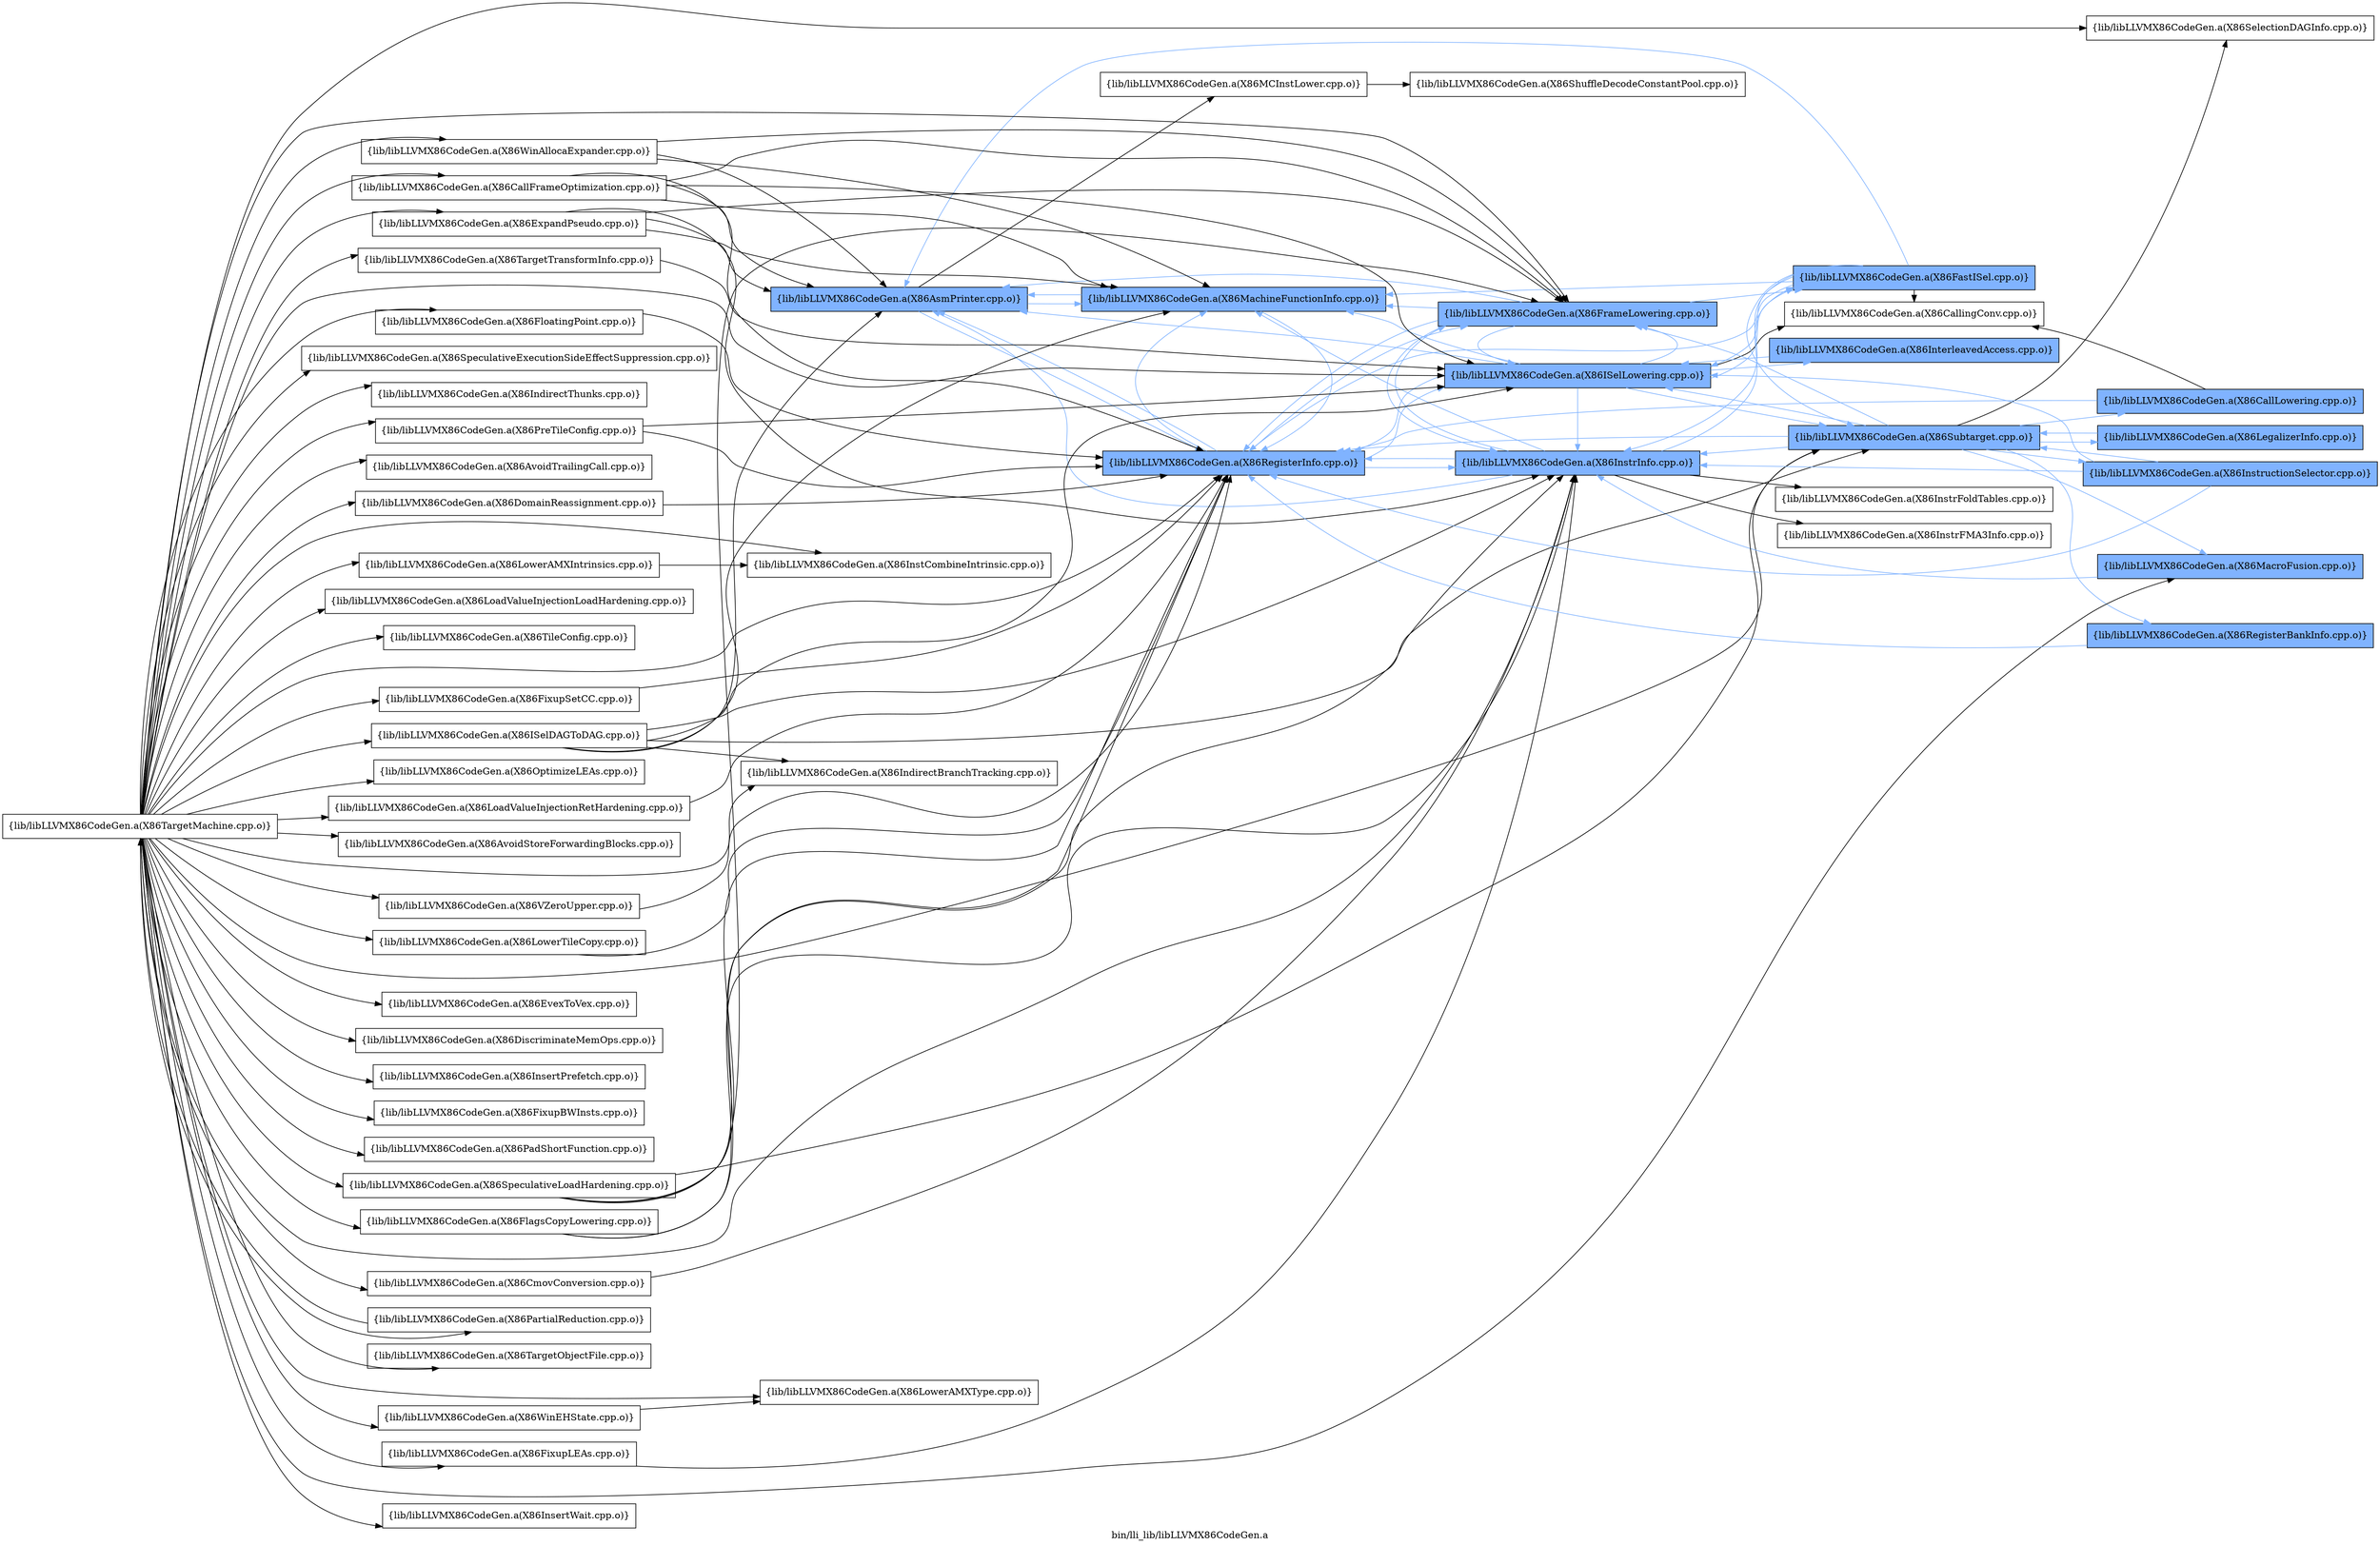 digraph "bin/lli_lib/libLLVMX86CodeGen.a" {
	label="bin/lli_lib/libLLVMX86CodeGen.a";
	rankdir=LR;
	{ rank=same; Node0x5563a43bf958;  }
	{ rank=same; Node0x5563a43be5a8; Node0x5563a43c2d88; Node0x5563a43bd0b8;  }
	{ rank=same; Node0x5563a43bf048; Node0x5563a43bdd88; Node0x5563a43bc528; Node0x5563a43bfdb8;  }
	{ rank=same; Node0x5563a43be198; Node0x5563a43beb98; Node0x5563a43be918; Node0x5563a43cf358; Node0x5563a43bc898; Node0x5563a43bfa98;  }

	Node0x5563a43bf958 [shape=record,shape=box,group=1,style=filled,fillcolor="0.600000 0.5 1",label="{lib/libLLVMX86CodeGen.a(X86AsmPrinter.cpp.o)}"];
	Node0x5563a43bf958 -> Node0x5563a43be5a8;
	Node0x5563a43bf958 -> Node0x5563a43c2d88[color="0.600000 0.5 1"];
	Node0x5563a43bf958 -> Node0x5563a43bd0b8[color="0.600000 0.5 1"];
	Node0x5563a43c5628 [shape=record,shape=box,group=0,label="{lib/libLLVMX86CodeGen.a(X86TargetMachine.cpp.o)}"];
	Node0x5563a43c5628 -> Node0x5563a43bd0b8;
	Node0x5563a43c5628 -> Node0x5563a43bdd88;
	Node0x5563a43c5628 -> Node0x5563a43bc528;
	Node0x5563a43c5628 -> Node0x5563a43bfdb8;
	Node0x5563a43c5628 -> Node0x5563a43cf358;
	Node0x5563a43c5628 -> Node0x5563a43cff88;
	Node0x5563a43c5628 -> Node0x5563a43c9048;
	Node0x5563a43c5628 -> Node0x5563a43c3b48;
	Node0x5563a43c5628 -> Node0x5563a43cce78;
	Node0x5563a43c5628 -> Node0x5563a43cc1f8;
	Node0x5563a43c5628 -> Node0x5563a43cc888;
	Node0x5563a43c5628 -> Node0x5563a43caf88;
	Node0x5563a43c5628 -> Node0x5563a43ca3f8;
	Node0x5563a43c5628 -> Node0x5563a43ca858;
	Node0x5563a43c5628 -> Node0x5563a43c8be8;
	Node0x5563a43c5628 -> Node0x5563a43c8468;
	Node0x5563a43c5628 -> Node0x5563a43d0988;
	Node0x5563a43c5628 -> Node0x5563a43d01b8;
	Node0x5563a43c5628 -> Node0x5563a43cfbc8;
	Node0x5563a43c5628 -> Node0x5563a43cf3f8;
	Node0x5563a43c5628 -> Node0x5563a43cee08;
	Node0x5563a43c5628 -> Node0x5563a43ce638;
	Node0x5563a43c5628 -> Node0x5563a43b5908;
	Node0x5563a43c5628 -> Node0x5563a43b61c8;
	Node0x5563a43c5628 -> Node0x5563a43b54a8;
	Node0x5563a43c5628 -> Node0x5563a43b48c8;
	Node0x5563a43c5628 -> Node0x5563a43bdce8;
	Node0x5563a43c5628 -> Node0x5563a43bd388;
	Node0x5563a43c5628 -> Node0x5563a43bcb18;
	Node0x5563a43c5628 -> Node0x5563a43bcd48;
	Node0x5563a43c5628 -> Node0x5563a43bb448;
	Node0x5563a43c5628 -> Node0x5563a43c5858;
	Node0x5563a43c5628 -> Node0x5563a43c50d8;
	Node0x5563a43c5628 -> Node0x5563a43c69d8;
	Node0x5563a43c5628 -> Node0x5563a43c6c08;
	Node0x5563a43c5628 -> Node0x5563a43c63e8;
	Node0x5563a43c5628 -> Node0x5563a43c7b08;
	Node0x5563a43c5628 -> Node0x5563a43b6d58;
	Node0x5563a43c5628 -> Node0x5563a43b7ed8;
	Node0x5563a43c5628 -> Node0x5563a43b8658;
	Node0x5563a43c5628 -> Node0x5563a43b8388;
	Node0x5563a43c5628 -> Node0x5563a43b9328;
	Node0x5563a43c5628 -> Node0x5563a43ceb38;
	Node0x5563a43be5a8 [shape=record,shape=box,group=0,label="{lib/libLLVMX86CodeGen.a(X86MCInstLower.cpp.o)}"];
	Node0x5563a43be5a8 -> Node0x5563a43bf048;
	Node0x5563a43c2d88 [shape=record,shape=box,group=1,style=filled,fillcolor="0.600000 0.5 1",label="{lib/libLLVMX86CodeGen.a(X86MachineFunctionInfo.cpp.o)}"];
	Node0x5563a43c2d88 -> Node0x5563a43bf958[color="0.600000 0.5 1"];
	Node0x5563a43c2d88 -> Node0x5563a43bd0b8[color="0.600000 0.5 1"];
	Node0x5563a43bd0b8 [shape=record,shape=box,group=1,style=filled,fillcolor="0.600000 0.5 1",label="{lib/libLLVMX86CodeGen.a(X86RegisterInfo.cpp.o)}"];
	Node0x5563a43bd0b8 -> Node0x5563a43bf958[color="0.600000 0.5 1"];
	Node0x5563a43bd0b8 -> Node0x5563a43c2d88[color="0.600000 0.5 1"];
	Node0x5563a43bd0b8 -> Node0x5563a43bdd88[color="0.600000 0.5 1"];
	Node0x5563a43bd0b8 -> Node0x5563a43bc528[color="0.600000 0.5 1"];
	Node0x5563a43bd0b8 -> Node0x5563a43bfdb8[color="0.600000 0.5 1"];
	Node0x5563a43bf048 [shape=record,shape=box,group=0,label="{lib/libLLVMX86CodeGen.a(X86ShuffleDecodeConstantPool.cpp.o)}"];
	Node0x5563a43bdd88 [shape=record,shape=box,group=1,style=filled,fillcolor="0.600000 0.5 1",label="{lib/libLLVMX86CodeGen.a(X86ISelLowering.cpp.o)}"];
	Node0x5563a43bdd88 -> Node0x5563a43bf958[color="0.600000 0.5 1"];
	Node0x5563a43bdd88 -> Node0x5563a43c2d88[color="0.600000 0.5 1"];
	Node0x5563a43bdd88 -> Node0x5563a43bd0b8[color="0.600000 0.5 1"];
	Node0x5563a43bdd88 -> Node0x5563a43be198[color="0.600000 0.5 1"];
	Node0x5563a43bdd88 -> Node0x5563a43bc528[color="0.600000 0.5 1"];
	Node0x5563a43bdd88 -> Node0x5563a43bfdb8[color="0.600000 0.5 1"];
	Node0x5563a43bdd88 -> Node0x5563a43beb98;
	Node0x5563a43bdd88 -> Node0x5563a43be918[color="0.600000 0.5 1"];
	Node0x5563a43bdd88 -> Node0x5563a43cf358[color="0.600000 0.5 1"];
	Node0x5563a43bc528 [shape=record,shape=box,group=1,style=filled,fillcolor="0.600000 0.5 1",label="{lib/libLLVMX86CodeGen.a(X86InstrInfo.cpp.o)}"];
	Node0x5563a43bc528 -> Node0x5563a43bf958[color="0.600000 0.5 1"];
	Node0x5563a43bc528 -> Node0x5563a43c2d88[color="0.600000 0.5 1"];
	Node0x5563a43bc528 -> Node0x5563a43bd0b8[color="0.600000 0.5 1"];
	Node0x5563a43bc528 -> Node0x5563a43be198[color="0.600000 0.5 1"];
	Node0x5563a43bc528 -> Node0x5563a43bc898;
	Node0x5563a43bc528 -> Node0x5563a43bfdb8[color="0.600000 0.5 1"];
	Node0x5563a43bc528 -> Node0x5563a43bfa98;
	Node0x5563a43bfdb8 [shape=record,shape=box,group=1,style=filled,fillcolor="0.600000 0.5 1",label="{lib/libLLVMX86CodeGen.a(X86FrameLowering.cpp.o)}"];
	Node0x5563a43bfdb8 -> Node0x5563a43bf958[color="0.600000 0.5 1"];
	Node0x5563a43bfdb8 -> Node0x5563a43c2d88[color="0.600000 0.5 1"];
	Node0x5563a43bfdb8 -> Node0x5563a43bd0b8[color="0.600000 0.5 1"];
	Node0x5563a43bfdb8 -> Node0x5563a43bdd88[color="0.600000 0.5 1"];
	Node0x5563a43bfdb8 -> Node0x5563a43be198[color="0.600000 0.5 1"];
	Node0x5563a43bfdb8 -> Node0x5563a43bc528[color="0.600000 0.5 1"];
	Node0x5563a43be198 [shape=record,shape=box,group=1,style=filled,fillcolor="0.600000 0.5 1",label="{lib/libLLVMX86CodeGen.a(X86FastISel.cpp.o)}"];
	Node0x5563a43be198 -> Node0x5563a43bf958[color="0.600000 0.5 1"];
	Node0x5563a43be198 -> Node0x5563a43c2d88[color="0.600000 0.5 1"];
	Node0x5563a43be198 -> Node0x5563a43bd0b8[color="0.600000 0.5 1"];
	Node0x5563a43be198 -> Node0x5563a43bdd88[color="0.600000 0.5 1"];
	Node0x5563a43be198 -> Node0x5563a43bc528[color="0.600000 0.5 1"];
	Node0x5563a43be198 -> Node0x5563a43beb98;
	Node0x5563a43be198 -> Node0x5563a43cf358[color="0.600000 0.5 1"];
	Node0x5563a43beb98 [shape=record,shape=box,group=0,label="{lib/libLLVMX86CodeGen.a(X86CallingConv.cpp.o)}"];
	Node0x5563a43be918 [shape=record,shape=box,group=1,style=filled,fillcolor="0.600000 0.5 1",label="{lib/libLLVMX86CodeGen.a(X86InterleavedAccess.cpp.o)}"];
	Node0x5563a43be918 -> Node0x5563a43bdd88[color="0.600000 0.5 1"];
	Node0x5563a43cf358 [shape=record,shape=box,group=1,style=filled,fillcolor="0.600000 0.5 1",label="{lib/libLLVMX86CodeGen.a(X86Subtarget.cpp.o)}"];
	Node0x5563a43cf358 -> Node0x5563a43bd0b8[color="0.600000 0.5 1"];
	Node0x5563a43cf358 -> Node0x5563a43bdd88[color="0.600000 0.5 1"];
	Node0x5563a43cf358 -> Node0x5563a43bc528[color="0.600000 0.5 1"];
	Node0x5563a43cf358 -> Node0x5563a43bfdb8[color="0.600000 0.5 1"];
	Node0x5563a43cf358 -> Node0x5563a43cff88;
	Node0x5563a43cf358 -> Node0x5563a43d0e88[color="0.600000 0.5 1"];
	Node0x5563a43cf358 -> Node0x5563a43d16f8[color="0.600000 0.5 1"];
	Node0x5563a43cf358 -> Node0x5563a43d1e78[color="0.600000 0.5 1"];
	Node0x5563a43cf358 -> Node0x5563a43c8788[color="0.600000 0.5 1"];
	Node0x5563a43cf358 -> Node0x5563a43c9048[color="0.600000 0.5 1"];
	Node0x5563a43bc898 [shape=record,shape=box,group=0,label="{lib/libLLVMX86CodeGen.a(X86InstrFoldTables.cpp.o)}"];
	Node0x5563a43bfa98 [shape=record,shape=box,group=0,label="{lib/libLLVMX86CodeGen.a(X86InstrFMA3Info.cpp.o)}"];
	Node0x5563a43cff88 [shape=record,shape=box,group=0,label="{lib/libLLVMX86CodeGen.a(X86SelectionDAGInfo.cpp.o)}"];
	Node0x5563a43d0e88 [shape=record,shape=box,group=1,style=filled,fillcolor="0.600000 0.5 1",label="{lib/libLLVMX86CodeGen.a(X86CallLowering.cpp.o)}"];
	Node0x5563a43d0e88 -> Node0x5563a43bd0b8[color="0.600000 0.5 1"];
	Node0x5563a43d0e88 -> Node0x5563a43beb98;
	Node0x5563a43d16f8 [shape=record,shape=box,group=1,style=filled,fillcolor="0.600000 0.5 1",label="{lib/libLLVMX86CodeGen.a(X86LegalizerInfo.cpp.o)}"];
	Node0x5563a43d16f8 -> Node0x5563a43cf358[color="0.600000 0.5 1"];
	Node0x5563a43d1e78 [shape=record,shape=box,group=1,style=filled,fillcolor="0.600000 0.5 1",label="{lib/libLLVMX86CodeGen.a(X86RegisterBankInfo.cpp.o)}"];
	Node0x5563a43d1e78 -> Node0x5563a43bd0b8[color="0.600000 0.5 1"];
	Node0x5563a43c8788 [shape=record,shape=box,group=1,style=filled,fillcolor="0.600000 0.5 1",label="{lib/libLLVMX86CodeGen.a(X86InstructionSelector.cpp.o)}"];
	Node0x5563a43c8788 -> Node0x5563a43bd0b8[color="0.600000 0.5 1"];
	Node0x5563a43c8788 -> Node0x5563a43bdd88[color="0.600000 0.5 1"];
	Node0x5563a43c8788 -> Node0x5563a43bc528[color="0.600000 0.5 1"];
	Node0x5563a43c8788 -> Node0x5563a43cf358[color="0.600000 0.5 1"];
	Node0x5563a43c9048 [shape=record,shape=box,group=1,style=filled,fillcolor="0.600000 0.5 1",label="{lib/libLLVMX86CodeGen.a(X86MacroFusion.cpp.o)}"];
	Node0x5563a43c9048 -> Node0x5563a43bc528[color="0.600000 0.5 1"];
	Node0x5563a43c3b48 [shape=record,shape=box,group=0,label="{lib/libLLVMX86CodeGen.a(X86InstCombineIntrinsic.cpp.o)}"];
	Node0x5563a43cce78 [shape=record,shape=box,group=0,label="{lib/libLLVMX86CodeGen.a(X86SpeculativeExecutionSideEffectSuppression.cpp.o)}"];
	Node0x5563a43cc1f8 [shape=record,shape=box,group=0,label="{lib/libLLVMX86CodeGen.a(X86IndirectThunks.cpp.o)}"];
	Node0x5563a43cc888 [shape=record,shape=box,group=0,label="{lib/libLLVMX86CodeGen.a(X86LoadValueInjectionRetHardening.cpp.o)}"];
	Node0x5563a43cc888 -> Node0x5563a43bd0b8;
	Node0x5563a43caf88 [shape=record,shape=box,group=0,label="{lib/libLLVMX86CodeGen.a(X86AvoidTrailingCall.cpp.o)}"];
	Node0x5563a43ca3f8 [shape=record,shape=box,group=0,label="{lib/libLLVMX86CodeGen.a(X86ExpandPseudo.cpp.o)}"];
	Node0x5563a43ca3f8 -> Node0x5563a43bf958;
	Node0x5563a43ca3f8 -> Node0x5563a43c2d88;
	Node0x5563a43ca3f8 -> Node0x5563a43bc528;
	Node0x5563a43ca3f8 -> Node0x5563a43bfdb8;
	Node0x5563a43ca858 [shape=record,shape=box,group=0,label="{lib/libLLVMX86CodeGen.a(X86LowerTileCopy.cpp.o)}"];
	Node0x5563a43ca858 -> Node0x5563a43bd0b8;
	Node0x5563a43c8be8 [shape=record,shape=box,group=0,label="{lib/libLLVMX86CodeGen.a(X86FloatingPoint.cpp.o)}"];
	Node0x5563a43c8be8 -> Node0x5563a43bd0b8;
	Node0x5563a43c8468 [shape=record,shape=box,group=0,label="{lib/libLLVMX86CodeGen.a(X86LoadValueInjectionLoadHardening.cpp.o)}"];
	Node0x5563a43d0988 [shape=record,shape=box,group=0,label="{lib/libLLVMX86CodeGen.a(X86TileConfig.cpp.o)}"];
	Node0x5563a43d01b8 [shape=record,shape=box,group=0,label="{lib/libLLVMX86CodeGen.a(X86SpeculativeLoadHardening.cpp.o)}"];
	Node0x5563a43d01b8 -> Node0x5563a43bd0b8;
	Node0x5563a43d01b8 -> Node0x5563a43bc528;
	Node0x5563a43d01b8 -> Node0x5563a43bfdb8;
	Node0x5563a43d01b8 -> Node0x5563a43cf358;
	Node0x5563a43cfbc8 [shape=record,shape=box,group=0,label="{lib/libLLVMX86CodeGen.a(X86FlagsCopyLowering.cpp.o)}"];
	Node0x5563a43cfbc8 -> Node0x5563a43bd0b8;
	Node0x5563a43cfbc8 -> Node0x5563a43bc528;
	Node0x5563a43cf3f8 [shape=record,shape=box,group=0,label="{lib/libLLVMX86CodeGen.a(X86FixupSetCC.cpp.o)}"];
	Node0x5563a43cf3f8 -> Node0x5563a43bd0b8;
	Node0x5563a43cee08 [shape=record,shape=box,group=0,label="{lib/libLLVMX86CodeGen.a(X86OptimizeLEAs.cpp.o)}"];
	Node0x5563a43ce638 [shape=record,shape=box,group=0,label="{lib/libLLVMX86CodeGen.a(X86CallFrameOptimization.cpp.o)}"];
	Node0x5563a43ce638 -> Node0x5563a43bf958;
	Node0x5563a43ce638 -> Node0x5563a43c2d88;
	Node0x5563a43ce638 -> Node0x5563a43bd0b8;
	Node0x5563a43ce638 -> Node0x5563a43bdd88;
	Node0x5563a43ce638 -> Node0x5563a43bfdb8;
	Node0x5563a43b5908 [shape=record,shape=box,group=0,label="{lib/libLLVMX86CodeGen.a(X86AvoidStoreForwardingBlocks.cpp.o)}"];
	Node0x5563a43b61c8 [shape=record,shape=box,group=0,label="{lib/libLLVMX86CodeGen.a(X86PreTileConfig.cpp.o)}"];
	Node0x5563a43b61c8 -> Node0x5563a43bd0b8;
	Node0x5563a43b61c8 -> Node0x5563a43bdd88;
	Node0x5563a43b54a8 [shape=record,shape=box,group=0,label="{lib/libLLVMX86CodeGen.a(X86CmovConversion.cpp.o)}"];
	Node0x5563a43b54a8 -> Node0x5563a43bc528;
	Node0x5563a43b48c8 [shape=record,shape=box,group=0,label="{lib/libLLVMX86CodeGen.a(X86ISelDAGToDAG.cpp.o)}"];
	Node0x5563a43b48c8 -> Node0x5563a43bf958;
	Node0x5563a43b48c8 -> Node0x5563a43c2d88;
	Node0x5563a43b48c8 -> Node0x5563a43bdd88;
	Node0x5563a43b48c8 -> Node0x5563a43bc528;
	Node0x5563a43b48c8 -> Node0x5563a43cf358;
	Node0x5563a43b48c8 -> Node0x5563a43bdce8;
	Node0x5563a43bdce8 [shape=record,shape=box,group=0,label="{lib/libLLVMX86CodeGen.a(X86IndirectBranchTracking.cpp.o)}"];
	Node0x5563a43bd388 [shape=record,shape=box,group=0,label="{lib/libLLVMX86CodeGen.a(X86EvexToVex.cpp.o)}"];
	Node0x5563a43bcb18 [shape=record,shape=box,group=0,label="{lib/libLLVMX86CodeGen.a(X86DiscriminateMemOps.cpp.o)}"];
	Node0x5563a43bcd48 [shape=record,shape=box,group=0,label="{lib/libLLVMX86CodeGen.a(X86InsertPrefetch.cpp.o)}"];
	Node0x5563a43bb448 [shape=record,shape=box,group=0,label="{lib/libLLVMX86CodeGen.a(X86FixupBWInsts.cpp.o)}"];
	Node0x5563a43c5858 [shape=record,shape=box,group=0,label="{lib/libLLVMX86CodeGen.a(X86PadShortFunction.cpp.o)}"];
	Node0x5563a43c50d8 [shape=record,shape=box,group=0,label="{lib/libLLVMX86CodeGen.a(X86FixupLEAs.cpp.o)}"];
	Node0x5563a43c50d8 -> Node0x5563a43bc528;
	Node0x5563a43c69d8 [shape=record,shape=box,group=0,label="{lib/libLLVMX86CodeGen.a(X86LowerAMXIntrinsics.cpp.o)}"];
	Node0x5563a43c69d8 -> Node0x5563a43c3b48;
	Node0x5563a43c6c08 [shape=record,shape=box,group=0,label="{lib/libLLVMX86CodeGen.a(X86LowerAMXType.cpp.o)}"];
	Node0x5563a43c63e8 [shape=record,shape=box,group=0,label="{lib/libLLVMX86CodeGen.a(X86DomainReassignment.cpp.o)}"];
	Node0x5563a43c63e8 -> Node0x5563a43bd0b8;
	Node0x5563a43c7b08 [shape=record,shape=box,group=0,label="{lib/libLLVMX86CodeGen.a(X86PartialReduction.cpp.o)}"];
	Node0x5563a43c7b08 -> Node0x5563a43c5628;
	Node0x5563a43b6d58 [shape=record,shape=box,group=0,label="{lib/libLLVMX86CodeGen.a(X86TargetObjectFile.cpp.o)}"];
	Node0x5563a43b7ed8 [shape=record,shape=box,group=0,label="{lib/libLLVMX86CodeGen.a(X86TargetTransformInfo.cpp.o)}"];
	Node0x5563a43b7ed8 -> Node0x5563a43bdd88;
	Node0x5563a43b8658 [shape=record,shape=box,group=0,label="{lib/libLLVMX86CodeGen.a(X86VZeroUpper.cpp.o)}"];
	Node0x5563a43b8658 -> Node0x5563a43bd0b8;
	Node0x5563a43b8388 [shape=record,shape=box,group=0,label="{lib/libLLVMX86CodeGen.a(X86WinAllocaExpander.cpp.o)}"];
	Node0x5563a43b8388 -> Node0x5563a43bf958;
	Node0x5563a43b8388 -> Node0x5563a43c2d88;
	Node0x5563a43b8388 -> Node0x5563a43bfdb8;
	Node0x5563a43b9328 [shape=record,shape=box,group=0,label="{lib/libLLVMX86CodeGen.a(X86WinEHState.cpp.o)}"];
	Node0x5563a43b9328 -> Node0x5563a43c6c08;
	Node0x5563a43ceb38 [shape=record,shape=box,group=0,label="{lib/libLLVMX86CodeGen.a(X86InsertWait.cpp.o)}"];
}
